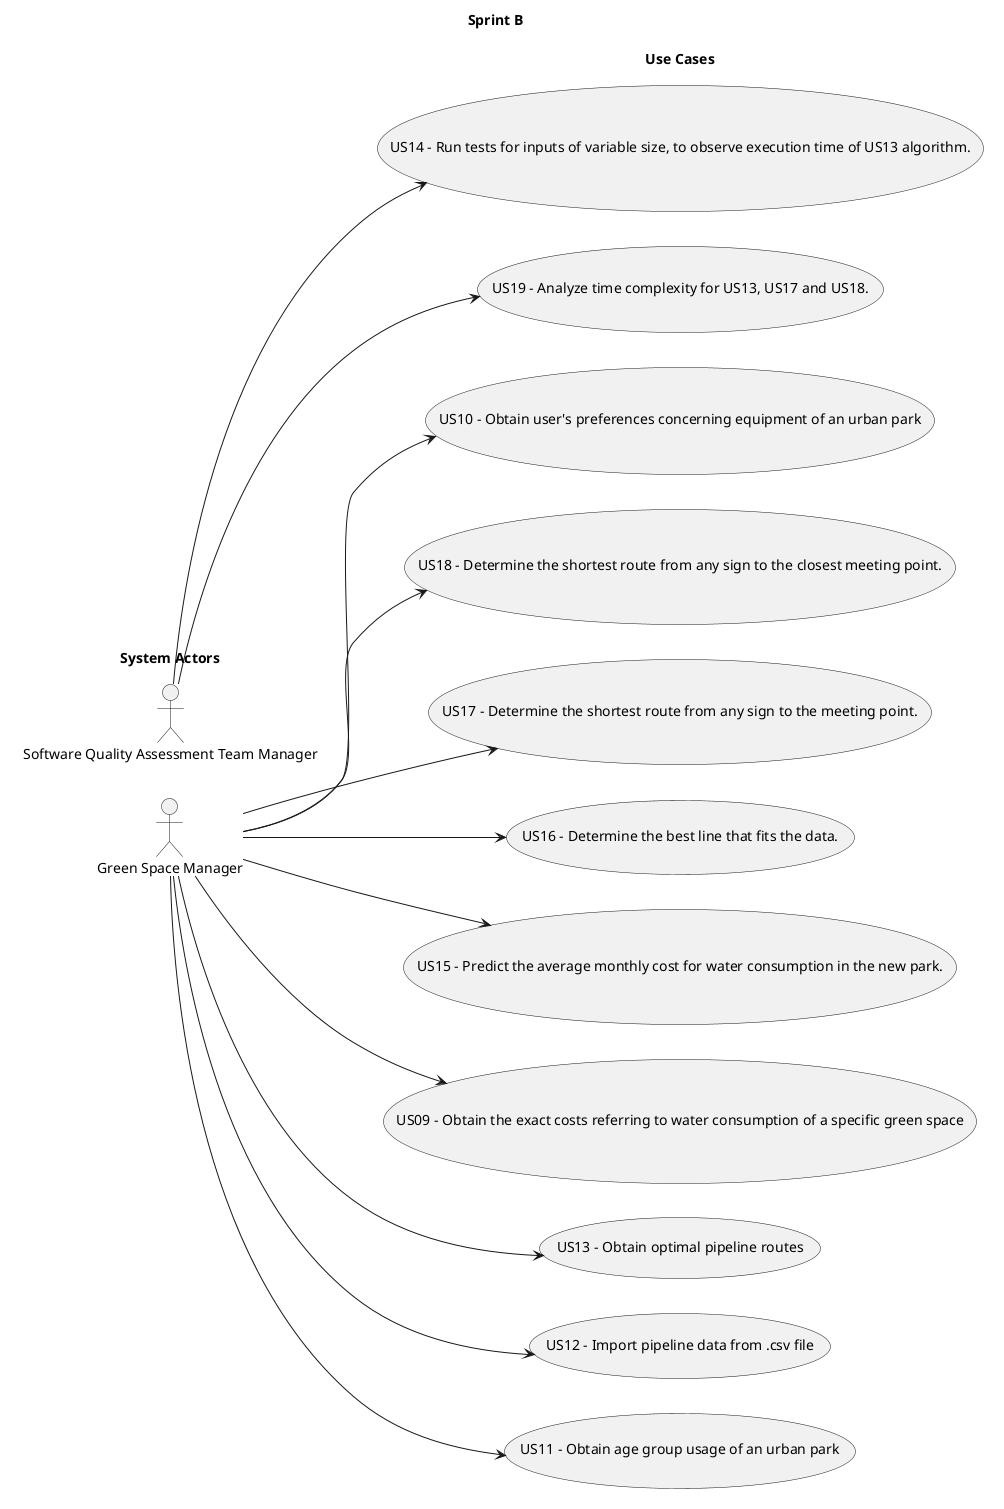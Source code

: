 @startuml
'skinparam monochrome true
skinparam packageStyle rectangle
'skinparam shadowing false

skinparam rectangle{
    BorderColor white

}

title Sprint B

left to right direction

rectangle "System Actors" as actors {

    actor "Software Quality Assessment Team Manager" as QAM
    actor "Green Space Manager" as GSM


}




rectangle "Use Cases" as usecases{


    usecase "US19 - Analyze time complexity for US13, US17 and US18." as UC19
    usecase "US18 - Determine the shortest route from any sign to the closest meeting point." as UC18
    usecase "US17 - Determine the shortest route from any sign to the meeting point." as UC17
    usecase "US16 - Determine the best line that fits the data." as UC16
    usecase "US15 - Predict the average monthly cost for water consumption in the new park." as UC15
    usecase "US14 - Run tests for inputs of variable size, to observe execution time of US13 algorithm." as UC14
    usecase "US13 - Obtain optimal pipeline routes" as UC13
    usecase "US12 - Import pipeline data from .csv file" as UC12
    usecase "US11 - Obtain age group usage of an urban park" as UC11
    usecase "US10 - Obtain user's preferences concerning equipment of an urban park" as UC10
    usecase "US09 - Obtain the exact costs referring to water consumption of a specific green space" as UC09



    GSM --> UC09
    GSM --> UC10
    GSM --> UC11
    GSM --> UC12
    GSM --> UC13
    GSM --> UC15
    GSM --> UC16
    GSM --> UC17
    GSM --> UC18

    QAM --> UC14
    QAM --> UC19

    }


'note left of usecases
    'System
'end note

'note right of actors
'    Rectangles and Titles are for
'    demonstration purposes only.
'    Omitt on your diagrams.
'end note

@enduml